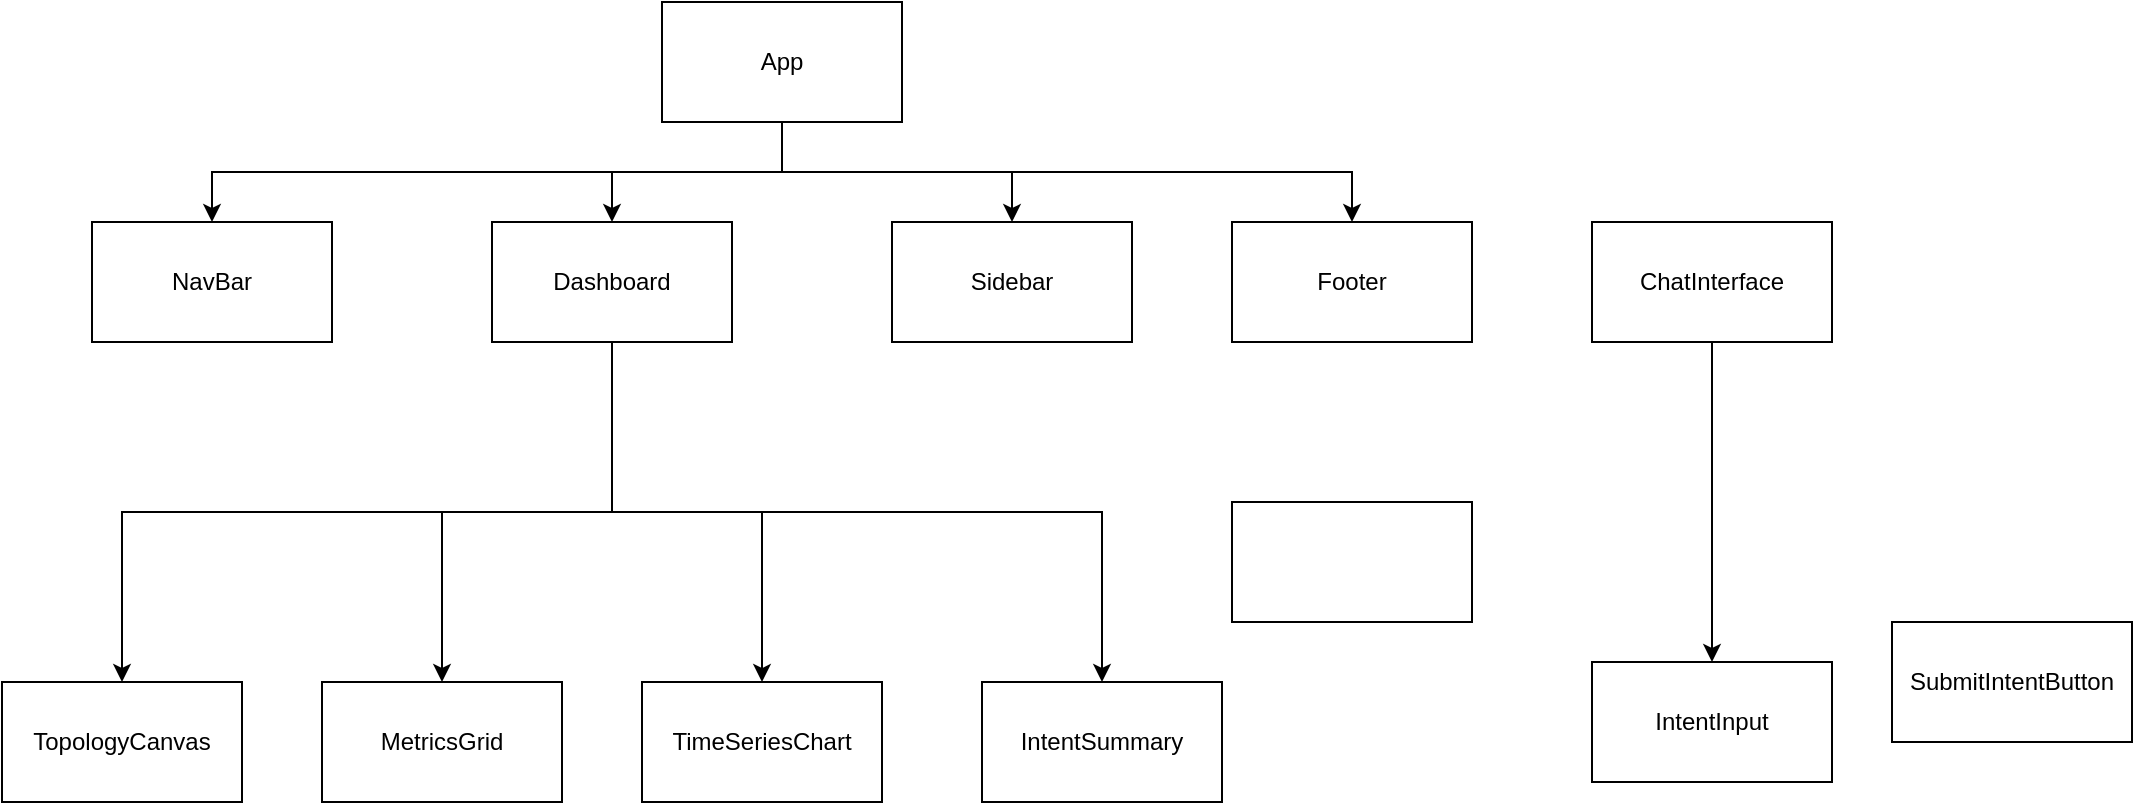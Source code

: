 <mxfile version="28.2.0">
  <diagram name="Page-1" id="QwIS1v0G9uv_Q_8WFldx">
    <mxGraphModel dx="1042" dy="527" grid="1" gridSize="10" guides="1" tooltips="1" connect="1" arrows="1" fold="1" page="1" pageScale="1" pageWidth="850" pageHeight="1100" math="0" shadow="0">
      <root>
        <mxCell id="0" />
        <mxCell id="1" parent="0" />
        <mxCell id="VKdG92RhQ-Mi5-ToEN4U-5" style="edgeStyle=orthogonalEdgeStyle;rounded=0;orthogonalLoop=1;jettySize=auto;html=1;" parent="1" source="VKdG92RhQ-Mi5-ToEN4U-1" target="VKdG92RhQ-Mi5-ToEN4U-3" edge="1">
          <mxGeometry relative="1" as="geometry" />
        </mxCell>
        <mxCell id="VKdG92RhQ-Mi5-ToEN4U-6" style="edgeStyle=orthogonalEdgeStyle;rounded=0;orthogonalLoop=1;jettySize=auto;html=1;exitX=0.5;exitY=1;exitDx=0;exitDy=0;" parent="1" source="VKdG92RhQ-Mi5-ToEN4U-1" target="VKdG92RhQ-Mi5-ToEN4U-2" edge="1">
          <mxGeometry relative="1" as="geometry" />
        </mxCell>
        <mxCell id="VKdG92RhQ-Mi5-ToEN4U-7" style="edgeStyle=orthogonalEdgeStyle;rounded=0;orthogonalLoop=1;jettySize=auto;html=1;exitX=0.5;exitY=1;exitDx=0;exitDy=0;" parent="1" source="VKdG92RhQ-Mi5-ToEN4U-1" target="VKdG92RhQ-Mi5-ToEN4U-4" edge="1">
          <mxGeometry relative="1" as="geometry" />
        </mxCell>
        <mxCell id="VKdG92RhQ-Mi5-ToEN4U-18" style="edgeStyle=orthogonalEdgeStyle;rounded=0;orthogonalLoop=1;jettySize=auto;html=1;exitX=0.5;exitY=1;exitDx=0;exitDy=0;" parent="1" source="VKdG92RhQ-Mi5-ToEN4U-1" target="VKdG92RhQ-Mi5-ToEN4U-8" edge="1">
          <mxGeometry relative="1" as="geometry" />
        </mxCell>
        <mxCell id="VKdG92RhQ-Mi5-ToEN4U-1" value="App" style="rounded=0;whiteSpace=wrap;html=1;" parent="1" vertex="1">
          <mxGeometry x="365" y="170" width="120" height="60" as="geometry" />
        </mxCell>
        <mxCell id="VKdG92RhQ-Mi5-ToEN4U-2" value="NavBar" style="whiteSpace=wrap;html=1;" parent="1" vertex="1">
          <mxGeometry x="80" y="280" width="120" height="60" as="geometry" />
        </mxCell>
        <mxCell id="VKdG92RhQ-Mi5-ToEN4U-3" value="Sidebar" style="whiteSpace=wrap;html=1;" parent="1" vertex="1">
          <mxGeometry x="480" y="280" width="120" height="60" as="geometry" />
        </mxCell>
        <mxCell id="VKdG92RhQ-Mi5-ToEN4U-4" value="Footer" style="whiteSpace=wrap;html=1;" parent="1" vertex="1">
          <mxGeometry x="650" y="280" width="120" height="60" as="geometry" />
        </mxCell>
        <mxCell id="VKdG92RhQ-Mi5-ToEN4U-13" style="edgeStyle=orthogonalEdgeStyle;rounded=0;orthogonalLoop=1;jettySize=auto;html=1;exitX=0.5;exitY=1;exitDx=0;exitDy=0;" parent="1" source="VKdG92RhQ-Mi5-ToEN4U-8" target="VKdG92RhQ-Mi5-ToEN4U-9" edge="1">
          <mxGeometry relative="1" as="geometry" />
        </mxCell>
        <mxCell id="VKdG92RhQ-Mi5-ToEN4U-14" style="edgeStyle=orthogonalEdgeStyle;rounded=0;orthogonalLoop=1;jettySize=auto;html=1;" parent="1" source="VKdG92RhQ-Mi5-ToEN4U-8" target="VKdG92RhQ-Mi5-ToEN4U-12" edge="1">
          <mxGeometry relative="1" as="geometry" />
        </mxCell>
        <mxCell id="VKdG92RhQ-Mi5-ToEN4U-16" style="edgeStyle=orthogonalEdgeStyle;rounded=0;orthogonalLoop=1;jettySize=auto;html=1;exitX=0.5;exitY=1;exitDx=0;exitDy=0;" parent="1" source="VKdG92RhQ-Mi5-ToEN4U-8" target="VKdG92RhQ-Mi5-ToEN4U-11" edge="1">
          <mxGeometry relative="1" as="geometry" />
        </mxCell>
        <mxCell id="VKdG92RhQ-Mi5-ToEN4U-17" style="edgeStyle=orthogonalEdgeStyle;rounded=0;orthogonalLoop=1;jettySize=auto;html=1;exitX=0.5;exitY=1;exitDx=0;exitDy=0;" parent="1" source="VKdG92RhQ-Mi5-ToEN4U-8" target="VKdG92RhQ-Mi5-ToEN4U-10" edge="1">
          <mxGeometry relative="1" as="geometry" />
        </mxCell>
        <mxCell id="VKdG92RhQ-Mi5-ToEN4U-8" value="Dashboard" style="rounded=0;whiteSpace=wrap;html=1;" parent="1" vertex="1">
          <mxGeometry x="280" y="280" width="120" height="60" as="geometry" />
        </mxCell>
        <mxCell id="VKdG92RhQ-Mi5-ToEN4U-9" value="TopologyCanvas" style="rounded=0;whiteSpace=wrap;html=1;" parent="1" vertex="1">
          <mxGeometry x="35" y="510" width="120" height="60" as="geometry" />
        </mxCell>
        <mxCell id="VKdG92RhQ-Mi5-ToEN4U-10" value="IntentSummary" style="whiteSpace=wrap;html=1;" parent="1" vertex="1">
          <mxGeometry x="525" y="510" width="120" height="60" as="geometry" />
        </mxCell>
        <mxCell id="VKdG92RhQ-Mi5-ToEN4U-11" value="TimeSeriesChart" style="whiteSpace=wrap;html=1;" parent="1" vertex="1">
          <mxGeometry x="355" y="510" width="120" height="60" as="geometry" />
        </mxCell>
        <mxCell id="VKdG92RhQ-Mi5-ToEN4U-12" value="MetricsGrid" style="whiteSpace=wrap;html=1;" parent="1" vertex="1">
          <mxGeometry x="195" y="510" width="120" height="60" as="geometry" />
        </mxCell>
        <mxCell id="VKdG92RhQ-Mi5-ToEN4U-22" style="edgeStyle=orthogonalEdgeStyle;rounded=0;orthogonalLoop=1;jettySize=auto;html=1;exitX=0.5;exitY=1;exitDx=0;exitDy=0;entryX=0.5;entryY=0;entryDx=0;entryDy=0;" parent="1" source="VKdG92RhQ-Mi5-ToEN4U-19" target="VKdG92RhQ-Mi5-ToEN4U-20" edge="1">
          <mxGeometry relative="1" as="geometry" />
        </mxCell>
        <mxCell id="VKdG92RhQ-Mi5-ToEN4U-19" value="ChatInterface" style="whiteSpace=wrap;html=1;" parent="1" vertex="1">
          <mxGeometry x="830" y="280" width="120" height="60" as="geometry" />
        </mxCell>
        <mxCell id="VKdG92RhQ-Mi5-ToEN4U-20" value="IntentInput" style="rounded=0;whiteSpace=wrap;html=1;" parent="1" vertex="1">
          <mxGeometry x="830" y="500" width="120" height="60" as="geometry" />
        </mxCell>
        <mxCell id="VKdG92RhQ-Mi5-ToEN4U-21" value="SubmitIntentButton" style="whiteSpace=wrap;html=1;" parent="1" vertex="1">
          <mxGeometry x="980" y="480" width="120" height="60" as="geometry" />
        </mxCell>
        <mxCell id="zoykYoXqfU_duYT_paag-1" value="" style="whiteSpace=wrap;html=1;" parent="1" vertex="1">
          <mxGeometry x="650" y="420" width="120" height="60" as="geometry" />
        </mxCell>
      </root>
    </mxGraphModel>
  </diagram>
</mxfile>
